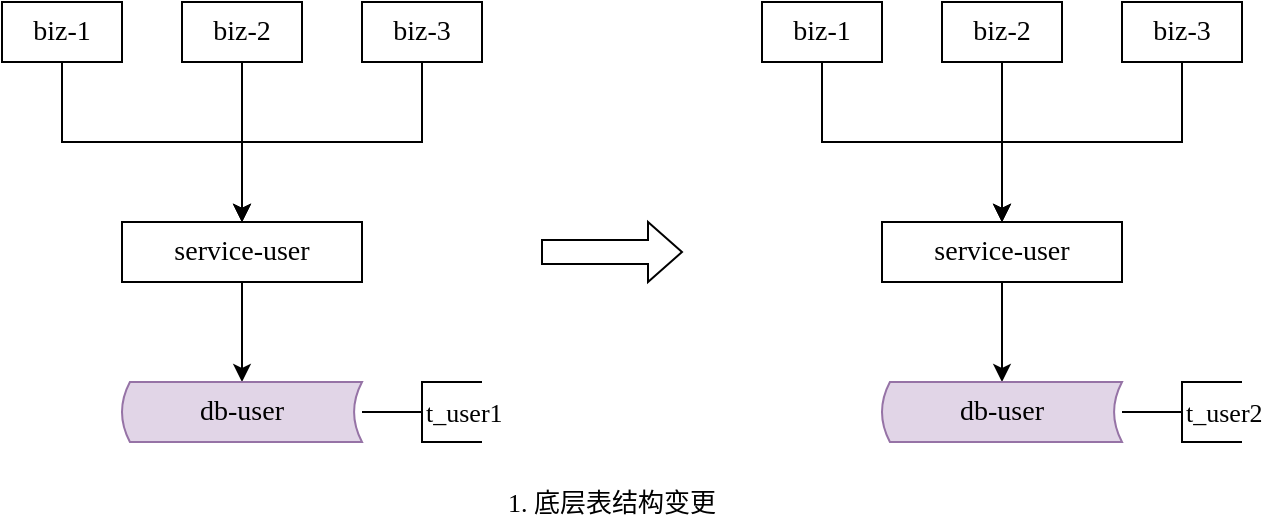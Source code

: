 <mxfile version="12.9.9" type="device" pages="9"><diagram id="3IiL0Cse1o7JNg9UH0Df" name="潜在场景一：底层表结构变更"><mxGraphModel dx="1072" dy="792" grid="1" gridSize="10" guides="1" tooltips="1" connect="1" arrows="1" fold="1" page="1" pageScale="1" pageWidth="827" pageHeight="1169" math="0" shadow="0"><root><mxCell id="0"/><mxCell id="1" parent="0"/><mxCell id="MJajYA2UfSH5RQBRg5Ay-8" style="edgeStyle=orthogonalEdgeStyle;rounded=0;orthogonalLoop=1;jettySize=auto;html=1;exitX=0.5;exitY=1;exitDx=0;exitDy=0;entryX=0.5;entryY=0;entryDx=0;entryDy=0;fontFamily=Verdana;fontSize=14;" edge="1" parent="1" source="MJajYA2UfSH5RQBRg5Ay-1" target="MJajYA2UfSH5RQBRg5Ay-4"><mxGeometry relative="1" as="geometry"/></mxCell><mxCell id="MJajYA2UfSH5RQBRg5Ay-1" value="biz-1" style="rounded=0;whiteSpace=wrap;html=1;fontFamily=Verdana;fontSize=14;" vertex="1" parent="1"><mxGeometry x="70" y="180" width="60" height="30" as="geometry"/></mxCell><mxCell id="MJajYA2UfSH5RQBRg5Ay-7" style="edgeStyle=orthogonalEdgeStyle;rounded=0;orthogonalLoop=1;jettySize=auto;html=1;exitX=0.5;exitY=1;exitDx=0;exitDy=0;fontFamily=Verdana;fontSize=14;" edge="1" parent="1" source="MJajYA2UfSH5RQBRg5Ay-2" target="MJajYA2UfSH5RQBRg5Ay-4"><mxGeometry relative="1" as="geometry"/></mxCell><mxCell id="MJajYA2UfSH5RQBRg5Ay-2" value="biz-2" style="rounded=0;whiteSpace=wrap;html=1;fontFamily=Verdana;fontSize=14;" vertex="1" parent="1"><mxGeometry x="160" y="180" width="60" height="30" as="geometry"/></mxCell><mxCell id="MJajYA2UfSH5RQBRg5Ay-9" style="edgeStyle=orthogonalEdgeStyle;rounded=0;orthogonalLoop=1;jettySize=auto;html=1;exitX=0.5;exitY=1;exitDx=0;exitDy=0;entryX=0.5;entryY=0;entryDx=0;entryDy=0;fontFamily=Verdana;fontSize=14;" edge="1" parent="1" source="MJajYA2UfSH5RQBRg5Ay-3" target="MJajYA2UfSH5RQBRg5Ay-4"><mxGeometry relative="1" as="geometry"/></mxCell><mxCell id="MJajYA2UfSH5RQBRg5Ay-3" value="biz-3" style="rounded=0;whiteSpace=wrap;html=1;fontFamily=Verdana;fontSize=14;" vertex="1" parent="1"><mxGeometry x="250" y="180" width="60" height="30" as="geometry"/></mxCell><mxCell id="MJajYA2UfSH5RQBRg5Ay-10" style="edgeStyle=orthogonalEdgeStyle;rounded=0;orthogonalLoop=1;jettySize=auto;html=1;exitX=0.5;exitY=1;exitDx=0;exitDy=0;entryX=0.5;entryY=0;entryDx=0;entryDy=0;fontFamily=Verdana;fontSize=14;" edge="1" parent="1" source="MJajYA2UfSH5RQBRg5Ay-4" target="MJajYA2UfSH5RQBRg5Ay-6"><mxGeometry relative="1" as="geometry"/></mxCell><mxCell id="MJajYA2UfSH5RQBRg5Ay-4" value="service-user" style="rounded=0;whiteSpace=wrap;html=1;fontFamily=Verdana;fontSize=14;" vertex="1" parent="1"><mxGeometry x="130" y="290" width="120" height="30" as="geometry"/></mxCell><mxCell id="MJajYA2UfSH5RQBRg5Ay-6" value="db-user" style="shape=dataStorage;whiteSpace=wrap;html=1;fontFamily=Verdana;fontSize=14;size=0.033;fillColor=#e1d5e7;strokeColor=#9673a6;" vertex="1" parent="1"><mxGeometry x="130" y="370" width="120" height="30" as="geometry"/></mxCell><mxCell id="MJajYA2UfSH5RQBRg5Ay-11" value="t_user1" style="strokeWidth=1;html=1;shape=mxgraph.flowchart.annotation_1;align=left;pointerEvents=1;fontFamily=Verdana;fontSize=13;" vertex="1" parent="1"><mxGeometry x="280" y="370" width="30" height="30" as="geometry"/></mxCell><mxCell id="MJajYA2UfSH5RQBRg5Ay-12" value="" style="endArrow=none;html=1;fontFamily=Verdana;fontSize=14;exitX=1;exitY=0.5;exitDx=0;exitDy=0;entryX=0;entryY=0.5;entryDx=0;entryDy=0;entryPerimeter=0;" edge="1" parent="1" source="MJajYA2UfSH5RQBRg5Ay-6" target="MJajYA2UfSH5RQBRg5Ay-11"><mxGeometry width="50" height="50" relative="1" as="geometry"><mxPoint x="270" y="420" as="sourcePoint"/><mxPoint x="320" y="370" as="targetPoint"/></mxGeometry></mxCell><mxCell id="MJajYA2UfSH5RQBRg5Ay-13" style="edgeStyle=orthogonalEdgeStyle;rounded=0;orthogonalLoop=1;jettySize=auto;html=1;exitX=0.5;exitY=1;exitDx=0;exitDy=0;entryX=0.5;entryY=0;entryDx=0;entryDy=0;fontFamily=Verdana;fontSize=14;" edge="1" parent="1" source="MJajYA2UfSH5RQBRg5Ay-14" target="MJajYA2UfSH5RQBRg5Ay-20"><mxGeometry relative="1" as="geometry"/></mxCell><mxCell id="MJajYA2UfSH5RQBRg5Ay-14" value="biz-1" style="rounded=0;whiteSpace=wrap;html=1;fontFamily=Verdana;fontSize=14;" vertex="1" parent="1"><mxGeometry x="450" y="180" width="60" height="30" as="geometry"/></mxCell><mxCell id="MJajYA2UfSH5RQBRg5Ay-15" style="edgeStyle=orthogonalEdgeStyle;rounded=0;orthogonalLoop=1;jettySize=auto;html=1;exitX=0.5;exitY=1;exitDx=0;exitDy=0;fontFamily=Verdana;fontSize=14;" edge="1" parent="1" source="MJajYA2UfSH5RQBRg5Ay-16" target="MJajYA2UfSH5RQBRg5Ay-20"><mxGeometry relative="1" as="geometry"/></mxCell><mxCell id="MJajYA2UfSH5RQBRg5Ay-16" value="biz-2" style="rounded=0;whiteSpace=wrap;html=1;fontFamily=Verdana;fontSize=14;" vertex="1" parent="1"><mxGeometry x="540" y="180" width="60" height="30" as="geometry"/></mxCell><mxCell id="MJajYA2UfSH5RQBRg5Ay-17" style="edgeStyle=orthogonalEdgeStyle;rounded=0;orthogonalLoop=1;jettySize=auto;html=1;exitX=0.5;exitY=1;exitDx=0;exitDy=0;entryX=0.5;entryY=0;entryDx=0;entryDy=0;fontFamily=Verdana;fontSize=14;" edge="1" parent="1" source="MJajYA2UfSH5RQBRg5Ay-18" target="MJajYA2UfSH5RQBRg5Ay-20"><mxGeometry relative="1" as="geometry"/></mxCell><mxCell id="MJajYA2UfSH5RQBRg5Ay-18" value="biz-3" style="rounded=0;whiteSpace=wrap;html=1;fontFamily=Verdana;fontSize=14;" vertex="1" parent="1"><mxGeometry x="630" y="180" width="60" height="30" as="geometry"/></mxCell><mxCell id="MJajYA2UfSH5RQBRg5Ay-19" style="edgeStyle=orthogonalEdgeStyle;rounded=0;orthogonalLoop=1;jettySize=auto;html=1;exitX=0.5;exitY=1;exitDx=0;exitDy=0;entryX=0.5;entryY=0;entryDx=0;entryDy=0;fontFamily=Verdana;fontSize=14;" edge="1" parent="1" source="MJajYA2UfSH5RQBRg5Ay-20" target="MJajYA2UfSH5RQBRg5Ay-21"><mxGeometry relative="1" as="geometry"/></mxCell><mxCell id="MJajYA2UfSH5RQBRg5Ay-20" value="service-user" style="rounded=0;whiteSpace=wrap;html=1;fontFamily=Verdana;fontSize=14;" vertex="1" parent="1"><mxGeometry x="510" y="290" width="120" height="30" as="geometry"/></mxCell><mxCell id="MJajYA2UfSH5RQBRg5Ay-21" value="db-user" style="shape=dataStorage;whiteSpace=wrap;html=1;fontFamily=Verdana;fontSize=14;size=0.033;fillColor=#e1d5e7;strokeColor=#9673a6;" vertex="1" parent="1"><mxGeometry x="510" y="370" width="120" height="30" as="geometry"/></mxCell><mxCell id="MJajYA2UfSH5RQBRg5Ay-22" value="t_user2" style="strokeWidth=1;html=1;shape=mxgraph.flowchart.annotation_1;align=left;pointerEvents=1;fontFamily=Verdana;fontSize=13;" vertex="1" parent="1"><mxGeometry x="660" y="370" width="30" height="30" as="geometry"/></mxCell><mxCell id="MJajYA2UfSH5RQBRg5Ay-23" value="" style="endArrow=none;html=1;fontFamily=Verdana;fontSize=14;exitX=1;exitY=0.5;exitDx=0;exitDy=0;entryX=0;entryY=0.5;entryDx=0;entryDy=0;entryPerimeter=0;" edge="1" parent="1" source="MJajYA2UfSH5RQBRg5Ay-21" target="MJajYA2UfSH5RQBRg5Ay-22"><mxGeometry width="50" height="50" relative="1" as="geometry"><mxPoint x="650" y="420" as="sourcePoint"/><mxPoint x="700" y="370" as="targetPoint"/></mxGeometry></mxCell><mxCell id="MJajYA2UfSH5RQBRg5Ay-27" value="" style="html=1;shadow=0;dashed=0;align=center;verticalAlign=middle;shape=mxgraph.arrows2.arrow;dy=0.6;dx=17;notch=0;strokeWidth=1;fontFamily=Verdana;fontSize=13;" vertex="1" parent="1"><mxGeometry x="340" y="290" width="70" height="30" as="geometry"/></mxCell><mxCell id="MJajYA2UfSH5RQBRg5Ay-28" value="1. 底层表结构变更" style="text;html=1;strokeColor=none;fillColor=none;align=center;verticalAlign=middle;whiteSpace=wrap;rounded=0;fontFamily=Verdana;fontSize=13;" vertex="1" parent="1"><mxGeometry x="315" y="420" width="120" height="20" as="geometry"/></mxCell></root></mxGraphModel></diagram><diagram id="Mq3WVUireMKyi1K4yDJ0" name="潜在场景二：水平扩展，分库个数变化"><mxGraphModel dx="1072" dy="792" grid="1" gridSize="10" guides="1" tooltips="1" connect="1" arrows="1" fold="1" page="1" pageScale="1" pageWidth="827" pageHeight="1169" math="0" shadow="0"><root><mxCell id="3ihugJMM4Q5CZ2vgYyyt-0"/><mxCell id="3ihugJMM4Q5CZ2vgYyyt-1" parent="3ihugJMM4Q5CZ2vgYyyt-0"/><mxCell id="91dnsIU2txDw0bvxJ9HB-0" style="edgeStyle=orthogonalEdgeStyle;rounded=0;orthogonalLoop=1;jettySize=auto;html=1;exitX=0.5;exitY=1;exitDx=0;exitDy=0;entryX=0.5;entryY=0;entryDx=0;entryDy=0;fontFamily=Verdana;fontSize=14;" edge="1" parent="3ihugJMM4Q5CZ2vgYyyt-1" source="91dnsIU2txDw0bvxJ9HB-1" target="91dnsIU2txDw0bvxJ9HB-7"><mxGeometry relative="1" as="geometry"/></mxCell><mxCell id="91dnsIU2txDw0bvxJ9HB-1" value="biz-1" style="rounded=0;whiteSpace=wrap;html=1;fontFamily=Verdana;fontSize=14;" vertex="1" parent="3ihugJMM4Q5CZ2vgYyyt-1"><mxGeometry x="70" y="180" width="60" height="30" as="geometry"/></mxCell><mxCell id="91dnsIU2txDw0bvxJ9HB-2" style="edgeStyle=orthogonalEdgeStyle;rounded=0;orthogonalLoop=1;jettySize=auto;html=1;exitX=0.5;exitY=1;exitDx=0;exitDy=0;fontFamily=Verdana;fontSize=14;" edge="1" parent="3ihugJMM4Q5CZ2vgYyyt-1" source="91dnsIU2txDw0bvxJ9HB-3" target="91dnsIU2txDw0bvxJ9HB-7"><mxGeometry relative="1" as="geometry"/></mxCell><mxCell id="91dnsIU2txDw0bvxJ9HB-3" value="biz-2" style="rounded=0;whiteSpace=wrap;html=1;fontFamily=Verdana;fontSize=14;" vertex="1" parent="3ihugJMM4Q5CZ2vgYyyt-1"><mxGeometry x="160" y="180" width="60" height="30" as="geometry"/></mxCell><mxCell id="91dnsIU2txDw0bvxJ9HB-4" style="edgeStyle=orthogonalEdgeStyle;rounded=0;orthogonalLoop=1;jettySize=auto;html=1;exitX=0.5;exitY=1;exitDx=0;exitDy=0;entryX=0.5;entryY=0;entryDx=0;entryDy=0;fontFamily=Verdana;fontSize=14;" edge="1" parent="3ihugJMM4Q5CZ2vgYyyt-1" source="91dnsIU2txDw0bvxJ9HB-5" target="91dnsIU2txDw0bvxJ9HB-7"><mxGeometry relative="1" as="geometry"/></mxCell><mxCell id="91dnsIU2txDw0bvxJ9HB-5" value="biz-3" style="rounded=0;whiteSpace=wrap;html=1;fontFamily=Verdana;fontSize=14;" vertex="1" parent="3ihugJMM4Q5CZ2vgYyyt-1"><mxGeometry x="250" y="180" width="60" height="30" as="geometry"/></mxCell><mxCell id="91dnsIU2txDw0bvxJ9HB-6" style="rounded=0;orthogonalLoop=1;jettySize=auto;html=1;exitX=0.5;exitY=1;exitDx=0;exitDy=0;entryX=0.5;entryY=0;entryDx=0;entryDy=0;fontFamily=Verdana;fontSize=14;" edge="1" parent="3ihugJMM4Q5CZ2vgYyyt-1" source="91dnsIU2txDw0bvxJ9HB-7" target="91dnsIU2txDw0bvxJ9HB-8"><mxGeometry relative="1" as="geometry"/></mxCell><mxCell id="91dnsIU2txDw0bvxJ9HB-25" style="rounded=0;orthogonalLoop=1;jettySize=auto;html=1;exitX=0.5;exitY=1;exitDx=0;exitDy=0;entryX=0.5;entryY=0;entryDx=0;entryDy=0;fontFamily=Verdana;fontSize=13;" edge="1" parent="3ihugJMM4Q5CZ2vgYyyt-1" source="91dnsIU2txDw0bvxJ9HB-7" target="91dnsIU2txDw0bvxJ9HB-24"><mxGeometry relative="1" as="geometry"/></mxCell><mxCell id="91dnsIU2txDw0bvxJ9HB-7" value="service-user" style="rounded=0;whiteSpace=wrap;html=1;fontFamily=Verdana;fontSize=14;" vertex="1" parent="3ihugJMM4Q5CZ2vgYyyt-1"><mxGeometry x="130" y="290" width="120" height="30" as="geometry"/></mxCell><mxCell id="91dnsIU2txDw0bvxJ9HB-8" value="user1" style="shape=dataStorage;whiteSpace=wrap;html=1;fontFamily=Verdana;fontSize=14;size=0.05;fillColor=#e1d5e7;strokeColor=#9673a6;" vertex="1" parent="3ihugJMM4Q5CZ2vgYyyt-1"><mxGeometry x="115" y="370" width="60" height="30" as="geometry"/></mxCell><mxCell id="91dnsIU2txDw0bvxJ9HB-11" style="edgeStyle=orthogonalEdgeStyle;rounded=0;orthogonalLoop=1;jettySize=auto;html=1;exitX=0.5;exitY=1;exitDx=0;exitDy=0;entryX=0.5;entryY=0;entryDx=0;entryDy=0;fontFamily=Verdana;fontSize=14;" edge="1" parent="3ihugJMM4Q5CZ2vgYyyt-1" source="91dnsIU2txDw0bvxJ9HB-12" target="91dnsIU2txDw0bvxJ9HB-18"><mxGeometry relative="1" as="geometry"/></mxCell><mxCell id="91dnsIU2txDw0bvxJ9HB-12" value="biz-1" style="rounded=0;whiteSpace=wrap;html=1;fontFamily=Verdana;fontSize=14;" vertex="1" parent="3ihugJMM4Q5CZ2vgYyyt-1"><mxGeometry x="450" y="180" width="60" height="30" as="geometry"/></mxCell><mxCell id="91dnsIU2txDw0bvxJ9HB-13" style="edgeStyle=orthogonalEdgeStyle;rounded=0;orthogonalLoop=1;jettySize=auto;html=1;exitX=0.5;exitY=1;exitDx=0;exitDy=0;fontFamily=Verdana;fontSize=14;" edge="1" parent="3ihugJMM4Q5CZ2vgYyyt-1" source="91dnsIU2txDw0bvxJ9HB-14" target="91dnsIU2txDw0bvxJ9HB-18"><mxGeometry relative="1" as="geometry"/></mxCell><mxCell id="91dnsIU2txDw0bvxJ9HB-14" value="biz-2" style="rounded=0;whiteSpace=wrap;html=1;fontFamily=Verdana;fontSize=14;" vertex="1" parent="3ihugJMM4Q5CZ2vgYyyt-1"><mxGeometry x="540" y="180" width="60" height="30" as="geometry"/></mxCell><mxCell id="91dnsIU2txDw0bvxJ9HB-15" style="edgeStyle=orthogonalEdgeStyle;rounded=0;orthogonalLoop=1;jettySize=auto;html=1;exitX=0.5;exitY=1;exitDx=0;exitDy=0;entryX=0.5;entryY=0;entryDx=0;entryDy=0;fontFamily=Verdana;fontSize=14;" edge="1" parent="3ihugJMM4Q5CZ2vgYyyt-1" source="91dnsIU2txDw0bvxJ9HB-16" target="91dnsIU2txDw0bvxJ9HB-18"><mxGeometry relative="1" as="geometry"/></mxCell><mxCell id="91dnsIU2txDw0bvxJ9HB-16" value="biz-3" style="rounded=0;whiteSpace=wrap;html=1;fontFamily=Verdana;fontSize=14;" vertex="1" parent="3ihugJMM4Q5CZ2vgYyyt-1"><mxGeometry x="630" y="180" width="60" height="30" as="geometry"/></mxCell><mxCell id="91dnsIU2txDw0bvxJ9HB-17" style="rounded=0;orthogonalLoop=1;jettySize=auto;html=1;exitX=0.5;exitY=1;exitDx=0;exitDy=0;entryX=0.5;entryY=0;entryDx=0;entryDy=0;fontFamily=Verdana;fontSize=14;" edge="1" parent="3ihugJMM4Q5CZ2vgYyyt-1" source="91dnsIU2txDw0bvxJ9HB-18" target="91dnsIU2txDw0bvxJ9HB-26"><mxGeometry relative="1" as="geometry"><mxPoint x="570" y="370" as="targetPoint"/></mxGeometry></mxCell><mxCell id="91dnsIU2txDw0bvxJ9HB-30" style="edgeStyle=none;rounded=0;orthogonalLoop=1;jettySize=auto;html=1;exitX=0.5;exitY=1;exitDx=0;exitDy=0;entryX=0.5;entryY=0;entryDx=0;entryDy=0;fontFamily=Verdana;fontSize=13;" edge="1" parent="3ihugJMM4Q5CZ2vgYyyt-1" source="91dnsIU2txDw0bvxJ9HB-18" target="91dnsIU2txDw0bvxJ9HB-27"><mxGeometry relative="1" as="geometry"/></mxCell><mxCell id="91dnsIU2txDw0bvxJ9HB-31" style="edgeStyle=none;rounded=0;orthogonalLoop=1;jettySize=auto;html=1;exitX=0.5;exitY=1;exitDx=0;exitDy=0;entryX=0.5;entryY=0;entryDx=0;entryDy=0;fontFamily=Verdana;fontSize=13;" edge="1" parent="3ihugJMM4Q5CZ2vgYyyt-1" source="91dnsIU2txDw0bvxJ9HB-18" target="91dnsIU2txDw0bvxJ9HB-29"><mxGeometry relative="1" as="geometry"/></mxCell><mxCell id="91dnsIU2txDw0bvxJ9HB-18" value="service-user" style="rounded=0;whiteSpace=wrap;html=1;fontFamily=Verdana;fontSize=14;" vertex="1" parent="3ihugJMM4Q5CZ2vgYyyt-1"><mxGeometry x="510" y="290" width="120" height="30" as="geometry"/></mxCell><mxCell id="91dnsIU2txDw0bvxJ9HB-22" value="" style="html=1;shadow=0;dashed=0;align=center;verticalAlign=middle;shape=mxgraph.arrows2.arrow;dy=0.6;dx=17;notch=0;strokeWidth=1;fontFamily=Verdana;fontSize=13;" vertex="1" parent="3ihugJMM4Q5CZ2vgYyyt-1"><mxGeometry x="340" y="290" width="70" height="30" as="geometry"/></mxCell><mxCell id="91dnsIU2txDw0bvxJ9HB-23" value="2. 分库个数变换" style="text;html=1;strokeColor=none;fillColor=none;align=center;verticalAlign=middle;whiteSpace=wrap;rounded=0;fontFamily=Verdana;fontSize=13;" vertex="1" parent="3ihugJMM4Q5CZ2vgYyyt-1"><mxGeometry x="315" y="420" width="120" height="20" as="geometry"/></mxCell><mxCell id="91dnsIU2txDw0bvxJ9HB-24" value="user2" style="shape=dataStorage;whiteSpace=wrap;html=1;fontFamily=Verdana;fontSize=14;size=0.05;fillColor=#e1d5e7;strokeColor=#9673a6;" vertex="1" parent="3ihugJMM4Q5CZ2vgYyyt-1"><mxGeometry x="205" y="370" width="60" height="30" as="geometry"/></mxCell><mxCell id="91dnsIU2txDw0bvxJ9HB-26" value="user1" style="shape=dataStorage;whiteSpace=wrap;html=1;fontFamily=Verdana;fontSize=14;size=0.05;fillColor=#e1d5e7;strokeColor=#9673a6;" vertex="1" parent="3ihugJMM4Q5CZ2vgYyyt-1"><mxGeometry x="450" y="370" width="60" height="30" as="geometry"/></mxCell><mxCell id="91dnsIU2txDw0bvxJ9HB-27" value="user2" style="shape=dataStorage;whiteSpace=wrap;html=1;fontFamily=Verdana;fontSize=14;size=0.05;fillColor=#e1d5e7;strokeColor=#9673a6;" vertex="1" parent="3ihugJMM4Q5CZ2vgYyyt-1"><mxGeometry x="540" y="370" width="60" height="30" as="geometry"/></mxCell><mxCell id="91dnsIU2txDw0bvxJ9HB-29" value="user3" style="shape=dataStorage;whiteSpace=wrap;html=1;fontFamily=Verdana;fontSize=14;size=0.05;fillColor=#e1d5e7;strokeColor=#9673a6;" vertex="1" parent="3ihugJMM4Q5CZ2vgYyyt-1"><mxGeometry x="630" y="370" width="60" height="30" as="geometry"/></mxCell></root></mxGraphModel></diagram><diagram id="Pd-ipYWmMwTEUnZYiiQw" name="潜在场景三：底层存储介质变化"><mxGraphModel dx="1072" dy="792" grid="1" gridSize="10" guides="1" tooltips="1" connect="1" arrows="1" fold="1" page="1" pageScale="1" pageWidth="827" pageHeight="1169" math="0" shadow="0"><root><mxCell id="Xf5Pf9dCZ54Jia0SbYwd-0"/><mxCell id="Xf5Pf9dCZ54Jia0SbYwd-1" parent="Xf5Pf9dCZ54Jia0SbYwd-0"/><mxCell id="tbDSmMhw76OGY1IQpCxP-0" style="edgeStyle=orthogonalEdgeStyle;rounded=0;orthogonalLoop=1;jettySize=auto;html=1;exitX=0.5;exitY=1;exitDx=0;exitDy=0;entryX=0.5;entryY=0;entryDx=0;entryDy=0;fontFamily=Verdana;fontSize=14;" edge="1" parent="Xf5Pf9dCZ54Jia0SbYwd-1" source="tbDSmMhw76OGY1IQpCxP-1" target="tbDSmMhw76OGY1IQpCxP-7"><mxGeometry relative="1" as="geometry"/></mxCell><mxCell id="tbDSmMhw76OGY1IQpCxP-1" value="biz-1" style="rounded=0;whiteSpace=wrap;html=1;fontFamily=Verdana;fontSize=14;" vertex="1" parent="Xf5Pf9dCZ54Jia0SbYwd-1"><mxGeometry x="70" y="180" width="60" height="30" as="geometry"/></mxCell><mxCell id="tbDSmMhw76OGY1IQpCxP-2" style="edgeStyle=orthogonalEdgeStyle;rounded=0;orthogonalLoop=1;jettySize=auto;html=1;exitX=0.5;exitY=1;exitDx=0;exitDy=0;fontFamily=Verdana;fontSize=14;" edge="1" parent="Xf5Pf9dCZ54Jia0SbYwd-1" source="tbDSmMhw76OGY1IQpCxP-3" target="tbDSmMhw76OGY1IQpCxP-7"><mxGeometry relative="1" as="geometry"/></mxCell><mxCell id="tbDSmMhw76OGY1IQpCxP-3" value="biz-2" style="rounded=0;whiteSpace=wrap;html=1;fontFamily=Verdana;fontSize=14;" vertex="1" parent="Xf5Pf9dCZ54Jia0SbYwd-1"><mxGeometry x="160" y="180" width="60" height="30" as="geometry"/></mxCell><mxCell id="tbDSmMhw76OGY1IQpCxP-4" style="edgeStyle=orthogonalEdgeStyle;rounded=0;orthogonalLoop=1;jettySize=auto;html=1;exitX=0.5;exitY=1;exitDx=0;exitDy=0;entryX=0.5;entryY=0;entryDx=0;entryDy=0;fontFamily=Verdana;fontSize=14;" edge="1" parent="Xf5Pf9dCZ54Jia0SbYwd-1" source="tbDSmMhw76OGY1IQpCxP-5" target="tbDSmMhw76OGY1IQpCxP-7"><mxGeometry relative="1" as="geometry"/></mxCell><mxCell id="tbDSmMhw76OGY1IQpCxP-5" value="biz-3" style="rounded=0;whiteSpace=wrap;html=1;fontFamily=Verdana;fontSize=14;" vertex="1" parent="Xf5Pf9dCZ54Jia0SbYwd-1"><mxGeometry x="250" y="180" width="60" height="30" as="geometry"/></mxCell><mxCell id="tbDSmMhw76OGY1IQpCxP-6" style="edgeStyle=orthogonalEdgeStyle;rounded=0;orthogonalLoop=1;jettySize=auto;html=1;exitX=0.5;exitY=1;exitDx=0;exitDy=0;entryX=0.5;entryY=0;entryDx=0;entryDy=0;fontFamily=Verdana;fontSize=14;" edge="1" parent="Xf5Pf9dCZ54Jia0SbYwd-1" source="tbDSmMhw76OGY1IQpCxP-7" target="tbDSmMhw76OGY1IQpCxP-8"><mxGeometry relative="1" as="geometry"/></mxCell><mxCell id="tbDSmMhw76OGY1IQpCxP-7" value="service-user" style="rounded=0;whiteSpace=wrap;html=1;fontFamily=Verdana;fontSize=14;" vertex="1" parent="Xf5Pf9dCZ54Jia0SbYwd-1"><mxGeometry x="130" y="290" width="120" height="30" as="geometry"/></mxCell><mxCell id="tbDSmMhw76OGY1IQpCxP-8" value="MongoDB" style="shape=dataStorage;whiteSpace=wrap;html=1;fontFamily=Verdana;fontSize=14;size=0.033;fillColor=#e1d5e7;strokeColor=#9673a6;" vertex="1" parent="Xf5Pf9dCZ54Jia0SbYwd-1"><mxGeometry x="130" y="370" width="120" height="30" as="geometry"/></mxCell><mxCell id="tbDSmMhw76OGY1IQpCxP-11" style="edgeStyle=orthogonalEdgeStyle;rounded=0;orthogonalLoop=1;jettySize=auto;html=1;exitX=0.5;exitY=1;exitDx=0;exitDy=0;entryX=0.5;entryY=0;entryDx=0;entryDy=0;fontFamily=Verdana;fontSize=14;" edge="1" parent="Xf5Pf9dCZ54Jia0SbYwd-1" source="tbDSmMhw76OGY1IQpCxP-12" target="tbDSmMhw76OGY1IQpCxP-18"><mxGeometry relative="1" as="geometry"/></mxCell><mxCell id="tbDSmMhw76OGY1IQpCxP-12" value="biz-1" style="rounded=0;whiteSpace=wrap;html=1;fontFamily=Verdana;fontSize=14;" vertex="1" parent="Xf5Pf9dCZ54Jia0SbYwd-1"><mxGeometry x="450" y="180" width="60" height="30" as="geometry"/></mxCell><mxCell id="tbDSmMhw76OGY1IQpCxP-13" style="edgeStyle=orthogonalEdgeStyle;rounded=0;orthogonalLoop=1;jettySize=auto;html=1;exitX=0.5;exitY=1;exitDx=0;exitDy=0;fontFamily=Verdana;fontSize=14;" edge="1" parent="Xf5Pf9dCZ54Jia0SbYwd-1" source="tbDSmMhw76OGY1IQpCxP-14" target="tbDSmMhw76OGY1IQpCxP-18"><mxGeometry relative="1" as="geometry"/></mxCell><mxCell id="tbDSmMhw76OGY1IQpCxP-14" value="biz-2" style="rounded=0;whiteSpace=wrap;html=1;fontFamily=Verdana;fontSize=14;" vertex="1" parent="Xf5Pf9dCZ54Jia0SbYwd-1"><mxGeometry x="540" y="180" width="60" height="30" as="geometry"/></mxCell><mxCell id="tbDSmMhw76OGY1IQpCxP-15" style="edgeStyle=orthogonalEdgeStyle;rounded=0;orthogonalLoop=1;jettySize=auto;html=1;exitX=0.5;exitY=1;exitDx=0;exitDy=0;entryX=0.5;entryY=0;entryDx=0;entryDy=0;fontFamily=Verdana;fontSize=14;" edge="1" parent="Xf5Pf9dCZ54Jia0SbYwd-1" source="tbDSmMhw76OGY1IQpCxP-16" target="tbDSmMhw76OGY1IQpCxP-18"><mxGeometry relative="1" as="geometry"/></mxCell><mxCell id="tbDSmMhw76OGY1IQpCxP-16" value="biz-3" style="rounded=0;whiteSpace=wrap;html=1;fontFamily=Verdana;fontSize=14;" vertex="1" parent="Xf5Pf9dCZ54Jia0SbYwd-1"><mxGeometry x="630" y="180" width="60" height="30" as="geometry"/></mxCell><mxCell id="tbDSmMhw76OGY1IQpCxP-17" style="edgeStyle=orthogonalEdgeStyle;rounded=0;orthogonalLoop=1;jettySize=auto;html=1;exitX=0.5;exitY=1;exitDx=0;exitDy=0;entryX=0.5;entryY=0;entryDx=0;entryDy=0;fontFamily=Verdana;fontSize=14;" edge="1" parent="Xf5Pf9dCZ54Jia0SbYwd-1" source="tbDSmMhw76OGY1IQpCxP-18" target="tbDSmMhw76OGY1IQpCxP-19"><mxGeometry relative="1" as="geometry"/></mxCell><mxCell id="tbDSmMhw76OGY1IQpCxP-18" value="service-user" style="rounded=0;whiteSpace=wrap;html=1;fontFamily=Verdana;fontSize=14;" vertex="1" parent="Xf5Pf9dCZ54Jia0SbYwd-1"><mxGeometry x="510" y="290" width="120" height="30" as="geometry"/></mxCell><mxCell id="tbDSmMhw76OGY1IQpCxP-19" value="Mysql" style="shape=dataStorage;whiteSpace=wrap;html=1;fontFamily=Verdana;fontSize=14;size=0.033;fillColor=#e1d5e7;strokeColor=#9673a6;" vertex="1" parent="Xf5Pf9dCZ54Jia0SbYwd-1"><mxGeometry x="510" y="370" width="120" height="30" as="geometry"/></mxCell><mxCell id="tbDSmMhw76OGY1IQpCxP-22" value="" style="html=1;shadow=0;dashed=0;align=center;verticalAlign=middle;shape=mxgraph.arrows2.arrow;dy=0.6;dx=17;notch=0;strokeWidth=1;fontFamily=Verdana;fontSize=13;" vertex="1" parent="Xf5Pf9dCZ54Jia0SbYwd-1"><mxGeometry x="340" y="290" width="70" height="30" as="geometry"/></mxCell><mxCell id="tbDSmMhw76OGY1IQpCxP-23" value="3. 底层存储介质变换" style="text;html=1;strokeColor=none;fillColor=none;align=center;verticalAlign=middle;whiteSpace=wrap;rounded=0;fontFamily=Verdana;fontSize=13;" vertex="1" parent="Xf5Pf9dCZ54Jia0SbYwd-1"><mxGeometry x="315" y="420" width="125" height="20" as="geometry"/></mxCell></root></mxGraphModel></diagram><diagram id="D8XsvakcU7Rmejw4oFLo" name="方案一：停服扩展"><mxGraphModel dx="1072" dy="792" grid="1" gridSize="10" guides="1" tooltips="1" connect="1" arrows="1" fold="1" page="1" pageScale="1" pageWidth="827" pageHeight="1169" math="0" shadow="0"><root><mxCell id="S2z0HVB2hrdZhd92tIjv-0"/><mxCell id="S2z0HVB2hrdZhd92tIjv-1" parent="S2z0HVB2hrdZhd92tIjv-0"/><mxCell id="3UBPyHowaISHx5bk-lpw-0" value="biz" style="rounded=0;whiteSpace=wrap;html=1;strokeWidth=1;fontFamily=Verdana;fontSize=14;" vertex="1" parent="S2z0HVB2hrdZhd92tIjv-1"><mxGeometry y="155" width="100" height="30" as="geometry"/></mxCell><mxCell id="639dF-EC04BXTXCkPyWG-0" value="db-old" style="shape=dataStorage;whiteSpace=wrap;html=1;fontFamily=Verdana;fontSize=14;size=0.033;fillColor=#e1d5e7;strokeColor=#9673a6;" vertex="1" parent="S2z0HVB2hrdZhd92tIjv-1"><mxGeometry y="305" width="100" height="30" as="geometry"/></mxCell><mxCell id="639dF-EC04BXTXCkPyWG-1" value="service" style="rounded=0;whiteSpace=wrap;html=1;strokeWidth=1;fontFamily=Verdana;fontSize=14;" vertex="1" parent="S2z0HVB2hrdZhd92tIjv-1"><mxGeometry y="225" width="100" height="30" as="geometry"/></mxCell><mxCell id="639dF-EC04BXTXCkPyWG-2" value="挂公告，停服务" style="text;html=1;strokeColor=none;fillColor=none;align=center;verticalAlign=middle;whiteSpace=wrap;rounded=0;fontFamily=Verdana;fontSize=14;" vertex="1" parent="S2z0HVB2hrdZhd92tIjv-1"><mxGeometry y="345" width="100" height="20" as="geometry"/></mxCell><mxCell id="639dF-EC04BXTXCkPyWG-3" value="biz" style="rounded=0;whiteSpace=wrap;html=1;strokeWidth=1;fontFamily=Verdana;fontSize=14;" vertex="1" parent="S2z0HVB2hrdZhd92tIjv-1"><mxGeometry x="170" y="155" width="100" height="30" as="geometry"/></mxCell><mxCell id="639dF-EC04BXTXCkPyWG-8" style="edgeStyle=orthogonalEdgeStyle;rounded=0;orthogonalLoop=1;jettySize=auto;html=1;exitX=0.5;exitY=1;exitDx=0;exitDy=0;entryX=0;entryY=0.5;entryDx=0;entryDy=0;fontFamily=Verdana;fontSize=14;" edge="1" parent="S2z0HVB2hrdZhd92tIjv-1" source="639dF-EC04BXTXCkPyWG-4" target="639dF-EC04BXTXCkPyWG-7"><mxGeometry relative="1" as="geometry"/></mxCell><mxCell id="639dF-EC04BXTXCkPyWG-4" value="db-old" style="shape=dataStorage;whiteSpace=wrap;html=1;fontFamily=Verdana;fontSize=14;size=0.033;fillColor=#e1d5e7;strokeColor=#9673a6;" vertex="1" parent="S2z0HVB2hrdZhd92tIjv-1"><mxGeometry x="170" y="305" width="100" height="30" as="geometry"/></mxCell><mxCell id="639dF-EC04BXTXCkPyWG-5" value="service" style="rounded=0;whiteSpace=wrap;html=1;strokeWidth=1;fontFamily=Verdana;fontSize=14;" vertex="1" parent="S2z0HVB2hrdZhd92tIjv-1"><mxGeometry x="170" y="225" width="100" height="30" as="geometry"/></mxCell><mxCell id="639dF-EC04BXTXCkPyWG-6" value="db-new" style="shape=dataStorage;whiteSpace=wrap;html=1;fontFamily=Verdana;fontSize=14;size=0.033;fillColor=#e1d5e7;strokeColor=#9673a6;" vertex="1" parent="S2z0HVB2hrdZhd92tIjv-1"><mxGeometry x="364" y="305" width="100" height="30" as="geometry"/></mxCell><mxCell id="639dF-EC04BXTXCkPyWG-10" style="edgeStyle=orthogonalEdgeStyle;rounded=0;orthogonalLoop=1;jettySize=auto;html=1;exitX=1;exitY=0.5;exitDx=0;exitDy=0;entryX=0.5;entryY=1;entryDx=0;entryDy=0;fontFamily=Verdana;fontSize=14;" edge="1" parent="S2z0HVB2hrdZhd92tIjv-1" source="639dF-EC04BXTXCkPyWG-7" target="639dF-EC04BXTXCkPyWG-6"><mxGeometry relative="1" as="geometry"/></mxCell><mxCell id="639dF-EC04BXTXCkPyWG-7" value="data-migrate-tool" style="rounded=0;whiteSpace=wrap;html=1;strokeWidth=1;fontFamily=Verdana;fontSize=14;fillColor=#f8cecc;strokeColor=#b85450;" vertex="1" parent="S2z0HVB2hrdZhd92tIjv-1"><mxGeometry x="240" y="380" width="150" height="30" as="geometry"/></mxCell><mxCell id="639dF-EC04BXTXCkPyWG-11" value="离线迁移数据" style="text;html=1;strokeColor=none;fillColor=none;align=center;verticalAlign=middle;whiteSpace=wrap;rounded=0;fontFamily=Verdana;fontSize=14;" vertex="1" parent="S2z0HVB2hrdZhd92tIjv-1"><mxGeometry x="265" y="420" width="100" height="20" as="geometry"/></mxCell><mxCell id="639dF-EC04BXTXCkPyWG-12" value="biz" style="rounded=0;whiteSpace=wrap;html=1;strokeWidth=1;fontFamily=Verdana;fontSize=14;" vertex="1" parent="S2z0HVB2hrdZhd92tIjv-1"><mxGeometry x="540" y="155" width="100" height="30" as="geometry"/></mxCell><mxCell id="639dF-EC04BXTXCkPyWG-13" value="db-old" style="shape=dataStorage;whiteSpace=wrap;html=1;fontFamily=Verdana;fontSize=14;size=0.033;fillColor=#e1d5e7;strokeColor=#9673a6;" vertex="1" parent="S2z0HVB2hrdZhd92tIjv-1"><mxGeometry x="540" y="305" width="100" height="30" as="geometry"/></mxCell><mxCell id="639dF-EC04BXTXCkPyWG-16" style="edgeStyle=orthogonalEdgeStyle;rounded=0;orthogonalLoop=1;jettySize=auto;html=1;exitX=0.5;exitY=1;exitDx=0;exitDy=0;entryX=0.5;entryY=0;entryDx=0;entryDy=0;fontFamily=Verdana;fontSize=14;" edge="1" parent="S2z0HVB2hrdZhd92tIjv-1" source="639dF-EC04BXTXCkPyWG-14" target="639dF-EC04BXTXCkPyWG-15"><mxGeometry relative="1" as="geometry"/></mxCell><mxCell id="639dF-EC04BXTXCkPyWG-14" value="service-new" style="rounded=0;whiteSpace=wrap;html=1;strokeWidth=1;fontFamily=Verdana;fontSize=14;fillColor=#dae8fc;strokeColor=#6c8ebf;" vertex="1" parent="S2z0HVB2hrdZhd92tIjv-1"><mxGeometry x="540" y="225" width="100" height="30" as="geometry"/></mxCell><mxCell id="639dF-EC04BXTXCkPyWG-15" value="db-new" style="shape=dataStorage;whiteSpace=wrap;html=1;fontFamily=Verdana;fontSize=14;size=0.033;fillColor=#e1d5e7;strokeColor=#9673a6;" vertex="1" parent="S2z0HVB2hrdZhd92tIjv-1"><mxGeometry x="727" y="305" width="100" height="30" as="geometry"/></mxCell><mxCell id="639dF-EC04BXTXCkPyWG-17" value="切到新库" style="text;html=1;strokeColor=none;fillColor=none;align=center;verticalAlign=middle;whiteSpace=wrap;rounded=0;fontFamily=Verdana;fontSize=14;" vertex="1" parent="S2z0HVB2hrdZhd92tIjv-1"><mxGeometry x="640" y="345" width="100" height="20" as="geometry"/></mxCell></root></mxGraphModel></diagram><diagram id="Jtz-I3fcqap1Fw4idlrP" name="方案三：追日志方案（步骤一）"><mxGraphModel dx="1072" dy="792" grid="1" gridSize="10" guides="1" tooltips="1" connect="1" arrows="1" fold="1" page="1" pageScale="1" pageWidth="827" pageHeight="1169" math="0" shadow="0"><root><mxCell id="b45l9Ui1_Q2Own7V6SQK-0"/><mxCell id="b45l9Ui1_Q2Own7V6SQK-1" parent="b45l9Ui1_Q2Own7V6SQK-0"/><mxCell id="M7kyIYgsSLkDbrkvq2Cc-0" style="edgeStyle=orthogonalEdgeStyle;rounded=0;orthogonalLoop=1;jettySize=auto;html=1;exitX=0.5;exitY=1;exitDx=0;exitDy=0;entryX=0.5;entryY=0;entryDx=0;entryDy=0;fontFamily=Verdana;fontSize=14;" edge="1" parent="b45l9Ui1_Q2Own7V6SQK-1" source="M7kyIYgsSLkDbrkvq2Cc-1" target="M7kyIYgsSLkDbrkvq2Cc-7"><mxGeometry relative="1" as="geometry"/></mxCell><mxCell id="M7kyIYgsSLkDbrkvq2Cc-1" value="biz-1" style="rounded=0;whiteSpace=wrap;html=1;fontFamily=Verdana;fontSize=14;" vertex="1" parent="b45l9Ui1_Q2Own7V6SQK-1"><mxGeometry y="180" width="60" height="30" as="geometry"/></mxCell><mxCell id="M7kyIYgsSLkDbrkvq2Cc-2" style="edgeStyle=orthogonalEdgeStyle;rounded=0;orthogonalLoop=1;jettySize=auto;html=1;exitX=0.5;exitY=1;exitDx=0;exitDy=0;fontFamily=Verdana;fontSize=14;" edge="1" parent="b45l9Ui1_Q2Own7V6SQK-1" source="M7kyIYgsSLkDbrkvq2Cc-3" target="M7kyIYgsSLkDbrkvq2Cc-7"><mxGeometry relative="1" as="geometry"/></mxCell><mxCell id="M7kyIYgsSLkDbrkvq2Cc-3" value="biz-2" style="rounded=0;whiteSpace=wrap;html=1;fontFamily=Verdana;fontSize=14;" vertex="1" parent="b45l9Ui1_Q2Own7V6SQK-1"><mxGeometry x="90" y="180" width="60" height="30" as="geometry"/></mxCell><mxCell id="M7kyIYgsSLkDbrkvq2Cc-4" style="edgeStyle=orthogonalEdgeStyle;rounded=0;orthogonalLoop=1;jettySize=auto;html=1;exitX=0.5;exitY=1;exitDx=0;exitDy=0;entryX=0.5;entryY=0;entryDx=0;entryDy=0;fontFamily=Verdana;fontSize=14;" edge="1" parent="b45l9Ui1_Q2Own7V6SQK-1" source="M7kyIYgsSLkDbrkvq2Cc-5" target="M7kyIYgsSLkDbrkvq2Cc-7"><mxGeometry relative="1" as="geometry"/></mxCell><mxCell id="M7kyIYgsSLkDbrkvq2Cc-5" value="biz-3" style="rounded=0;whiteSpace=wrap;html=1;fontFamily=Verdana;fontSize=14;" vertex="1" parent="b45l9Ui1_Q2Own7V6SQK-1"><mxGeometry x="180" y="180" width="60" height="30" as="geometry"/></mxCell><mxCell id="M7kyIYgsSLkDbrkvq2Cc-6" style="edgeStyle=orthogonalEdgeStyle;rounded=0;orthogonalLoop=1;jettySize=auto;html=1;exitX=0.5;exitY=1;exitDx=0;exitDy=0;entryX=0.5;entryY=0;entryDx=0;entryDy=0;fontFamily=Verdana;fontSize=14;" edge="1" parent="b45l9Ui1_Q2Own7V6SQK-1" source="M7kyIYgsSLkDbrkvq2Cc-7" target="M7kyIYgsSLkDbrkvq2Cc-8"><mxGeometry relative="1" as="geometry"/></mxCell><mxCell id="M7kyIYgsSLkDbrkvq2Cc-7" value="service-old" style="rounded=0;whiteSpace=wrap;html=1;fontFamily=Verdana;fontSize=14;" vertex="1" parent="b45l9Ui1_Q2Own7V6SQK-1"><mxGeometry x="60" y="290" width="120" height="30" as="geometry"/></mxCell><mxCell id="M7kyIYgsSLkDbrkvq2Cc-8" value="db-old" style="shape=dataStorage;whiteSpace=wrap;html=1;fontFamily=Verdana;fontSize=14;size=0.033;fillColor=#e1d5e7;strokeColor=#9673a6;" vertex="1" parent="b45l9Ui1_Q2Own7V6SQK-1"><mxGeometry x="60" y="370" width="120" height="30" as="geometry"/></mxCell><mxCell id="M7kyIYgsSLkDbrkvq2Cc-11" style="edgeStyle=orthogonalEdgeStyle;rounded=0;orthogonalLoop=1;jettySize=auto;html=1;exitX=0.5;exitY=1;exitDx=0;exitDy=0;entryX=0.5;entryY=0;entryDx=0;entryDy=0;fontFamily=Verdana;fontSize=14;" edge="1" parent="b45l9Ui1_Q2Own7V6SQK-1" source="M7kyIYgsSLkDbrkvq2Cc-12" target="M7kyIYgsSLkDbrkvq2Cc-18"><mxGeometry relative="1" as="geometry"/></mxCell><mxCell id="M7kyIYgsSLkDbrkvq2Cc-12" value="biz-1" style="rounded=0;whiteSpace=wrap;html=1;fontFamily=Verdana;fontSize=14;" vertex="1" parent="b45l9Ui1_Q2Own7V6SQK-1"><mxGeometry x="310" y="180" width="60" height="30" as="geometry"/></mxCell><mxCell id="M7kyIYgsSLkDbrkvq2Cc-13" style="edgeStyle=orthogonalEdgeStyle;rounded=0;orthogonalLoop=1;jettySize=auto;html=1;exitX=0.5;exitY=1;exitDx=0;exitDy=0;fontFamily=Verdana;fontSize=14;" edge="1" parent="b45l9Ui1_Q2Own7V6SQK-1" source="M7kyIYgsSLkDbrkvq2Cc-14" target="M7kyIYgsSLkDbrkvq2Cc-18"><mxGeometry relative="1" as="geometry"/></mxCell><mxCell id="M7kyIYgsSLkDbrkvq2Cc-14" value="biz-2" style="rounded=0;whiteSpace=wrap;html=1;fontFamily=Verdana;fontSize=14;" vertex="1" parent="b45l9Ui1_Q2Own7V6SQK-1"><mxGeometry x="400" y="180" width="60" height="30" as="geometry"/></mxCell><mxCell id="M7kyIYgsSLkDbrkvq2Cc-15" style="edgeStyle=orthogonalEdgeStyle;rounded=0;orthogonalLoop=1;jettySize=auto;html=1;exitX=0.5;exitY=1;exitDx=0;exitDy=0;entryX=0.5;entryY=0;entryDx=0;entryDy=0;fontFamily=Verdana;fontSize=14;" edge="1" parent="b45l9Ui1_Q2Own7V6SQK-1" source="M7kyIYgsSLkDbrkvq2Cc-16" target="M7kyIYgsSLkDbrkvq2Cc-18"><mxGeometry relative="1" as="geometry"/></mxCell><mxCell id="M7kyIYgsSLkDbrkvq2Cc-16" value="biz-3" style="rounded=0;whiteSpace=wrap;html=1;fontFamily=Verdana;fontSize=14;" vertex="1" parent="b45l9Ui1_Q2Own7V6SQK-1"><mxGeometry x="490" y="180" width="60" height="30" as="geometry"/></mxCell><mxCell id="M7kyIYgsSLkDbrkvq2Cc-17" style="edgeStyle=orthogonalEdgeStyle;rounded=0;orthogonalLoop=1;jettySize=auto;html=1;exitX=0.5;exitY=1;exitDx=0;exitDy=0;entryX=0.5;entryY=0;entryDx=0;entryDy=0;fontFamily=Verdana;fontSize=14;" edge="1" parent="b45l9Ui1_Q2Own7V6SQK-1" source="M7kyIYgsSLkDbrkvq2Cc-18" target="M7kyIYgsSLkDbrkvq2Cc-19"><mxGeometry relative="1" as="geometry"/></mxCell><mxCell id="nUNFwm8KslYnsrrg2Mrz-3" style="edgeStyle=orthogonalEdgeStyle;rounded=0;orthogonalLoop=1;jettySize=auto;html=1;exitX=1;exitY=0.5;exitDx=0;exitDy=0;fontFamily=Verdana;fontSize=14;" edge="1" parent="b45l9Ui1_Q2Own7V6SQK-1" source="M7kyIYgsSLkDbrkvq2Cc-18" target="nUNFwm8KslYnsrrg2Mrz-0"><mxGeometry relative="1" as="geometry"/></mxCell><mxCell id="M7kyIYgsSLkDbrkvq2Cc-18" value="service-new" style="rounded=0;whiteSpace=wrap;html=1;fontFamily=Verdana;fontSize=14;fillColor=#dae8fc;strokeColor=#6c8ebf;" vertex="1" parent="b45l9Ui1_Q2Own7V6SQK-1"><mxGeometry x="370" y="290" width="120" height="30" as="geometry"/></mxCell><mxCell id="M7kyIYgsSLkDbrkvq2Cc-19" value="db-old" style="shape=dataStorage;whiteSpace=wrap;html=1;fontFamily=Verdana;fontSize=14;size=0.033;fillColor=#e1d5e7;strokeColor=#9673a6;" vertex="1" parent="b45l9Ui1_Q2Own7V6SQK-1"><mxGeometry x="370" y="370" width="120" height="30" as="geometry"/></mxCell><mxCell id="nUNFwm8KslYnsrrg2Mrz-0" value="log" style="strokeWidth=1;html=1;shape=mxgraph.flowchart.direct_data;whiteSpace=wrap;fontFamily=Verdana;fontSize=14;" vertex="1" parent="b45l9Ui1_Q2Own7V6SQK-1"><mxGeometry x="530" y="290" width="60" height="30" as="geometry"/></mxCell><mxCell id="6wJFpVpJ8UKCWPagAt0E-0" value="time，db，table，primary_key" style="strokeWidth=1;html=1;shape=mxgraph.flowchart.annotation_1;align=left;pointerEvents=1;fontFamily=Verdana;fontSize=13;" vertex="1" parent="b45l9Ui1_Q2Own7V6SQK-1"><mxGeometry x="620" y="290" width="80" height="30" as="geometry"/></mxCell><mxCell id="6wJFpVpJ8UKCWPagAt0E-1" value="" style="endArrow=none;html=1;fontFamily=Verdana;fontSize=14;entryX=0;entryY=0.5;entryDx=0;entryDy=0;entryPerimeter=0;exitX=1;exitY=0.5;exitDx=0;exitDy=0;exitPerimeter=0;" edge="1" parent="b45l9Ui1_Q2Own7V6SQK-1" source="nUNFwm8KslYnsrrg2Mrz-0" target="6wJFpVpJ8UKCWPagAt0E-0"><mxGeometry width="50" height="50" relative="1" as="geometry"><mxPoint x="360" y="430" as="sourcePoint"/><mxPoint x="410" y="380" as="targetPoint"/></mxGeometry></mxCell></root></mxGraphModel></diagram><diagram id="7n591gBKLLImqoQ0AXtH" name="方案三：追日志方案（步骤二）"><mxGraphModel dx="1072" dy="792" grid="1" gridSize="10" guides="1" tooltips="1" connect="1" arrows="1" fold="1" page="1" pageScale="1" pageWidth="827" pageHeight="1169" math="0" shadow="0"><root><mxCell id="jn11JGFH2B_3mP5NcCjQ-0"/><mxCell id="jn11JGFH2B_3mP5NcCjQ-1" parent="jn11JGFH2B_3mP5NcCjQ-0"/><mxCell id="DggofKF1eHzR0O5I0Jwu-0" style="edgeStyle=orthogonalEdgeStyle;rounded=0;orthogonalLoop=1;jettySize=auto;html=1;exitX=0.5;exitY=1;exitDx=0;exitDy=0;entryX=0.5;entryY=0;entryDx=0;entryDy=0;fontFamily=Verdana;fontSize=14;" edge="1" parent="jn11JGFH2B_3mP5NcCjQ-1" source="DggofKF1eHzR0O5I0Jwu-1" target="DggofKF1eHzR0O5I0Jwu-8"><mxGeometry relative="1" as="geometry"/></mxCell><mxCell id="DggofKF1eHzR0O5I0Jwu-1" value="biz-1" style="rounded=0;whiteSpace=wrap;html=1;fontFamily=Verdana;fontSize=14;" vertex="1" parent="jn11JGFH2B_3mP5NcCjQ-1"><mxGeometry x="80" y="180" width="60" height="30" as="geometry"/></mxCell><mxCell id="DggofKF1eHzR0O5I0Jwu-2" style="edgeStyle=orthogonalEdgeStyle;rounded=0;orthogonalLoop=1;jettySize=auto;html=1;exitX=0.5;exitY=1;exitDx=0;exitDy=0;fontFamily=Verdana;fontSize=14;" edge="1" parent="jn11JGFH2B_3mP5NcCjQ-1" source="DggofKF1eHzR0O5I0Jwu-3" target="DggofKF1eHzR0O5I0Jwu-8"><mxGeometry relative="1" as="geometry"/></mxCell><mxCell id="DggofKF1eHzR0O5I0Jwu-3" value="biz-2" style="rounded=0;whiteSpace=wrap;html=1;fontFamily=Verdana;fontSize=14;" vertex="1" parent="jn11JGFH2B_3mP5NcCjQ-1"><mxGeometry x="170" y="180" width="60" height="30" as="geometry"/></mxCell><mxCell id="DggofKF1eHzR0O5I0Jwu-4" style="edgeStyle=orthogonalEdgeStyle;rounded=0;orthogonalLoop=1;jettySize=auto;html=1;exitX=0.5;exitY=1;exitDx=0;exitDy=0;entryX=0.5;entryY=0;entryDx=0;entryDy=0;fontFamily=Verdana;fontSize=14;" edge="1" parent="jn11JGFH2B_3mP5NcCjQ-1" source="DggofKF1eHzR0O5I0Jwu-5" target="DggofKF1eHzR0O5I0Jwu-8"><mxGeometry relative="1" as="geometry"/></mxCell><mxCell id="DggofKF1eHzR0O5I0Jwu-5" value="biz-3" style="rounded=0;whiteSpace=wrap;html=1;fontFamily=Verdana;fontSize=14;" vertex="1" parent="jn11JGFH2B_3mP5NcCjQ-1"><mxGeometry x="260" y="180" width="60" height="30" as="geometry"/></mxCell><mxCell id="DggofKF1eHzR0O5I0Jwu-6" style="edgeStyle=orthogonalEdgeStyle;rounded=0;orthogonalLoop=1;jettySize=auto;html=1;exitX=0.5;exitY=1;exitDx=0;exitDy=0;entryX=0.5;entryY=0;entryDx=0;entryDy=0;fontFamily=Verdana;fontSize=14;" edge="1" parent="jn11JGFH2B_3mP5NcCjQ-1" source="DggofKF1eHzR0O5I0Jwu-8" target="DggofKF1eHzR0O5I0Jwu-9"><mxGeometry relative="1" as="geometry"/></mxCell><mxCell id="DggofKF1eHzR0O5I0Jwu-7" style="edgeStyle=orthogonalEdgeStyle;rounded=0;orthogonalLoop=1;jettySize=auto;html=1;exitX=1;exitY=0.5;exitDx=0;exitDy=0;fontFamily=Verdana;fontSize=14;" edge="1" parent="jn11JGFH2B_3mP5NcCjQ-1" source="DggofKF1eHzR0O5I0Jwu-8" target="DggofKF1eHzR0O5I0Jwu-10"><mxGeometry relative="1" as="geometry"/></mxCell><mxCell id="DggofKF1eHzR0O5I0Jwu-8" value="service-new" style="rounded=0;whiteSpace=wrap;html=1;fontFamily=Verdana;fontSize=14;fillColor=#dae8fc;strokeColor=#6c8ebf;" vertex="1" parent="jn11JGFH2B_3mP5NcCjQ-1"><mxGeometry x="140" y="290" width="120" height="30" as="geometry"/></mxCell><mxCell id="eoclidMB-9MvzSn7DGAZ-1" style="edgeStyle=orthogonalEdgeStyle;rounded=0;orthogonalLoop=1;jettySize=auto;html=1;exitX=0.5;exitY=1;exitDx=0;exitDy=0;entryX=0;entryY=0.5;entryDx=0;entryDy=0;fontFamily=Verdana;fontSize=14;" edge="1" parent="jn11JGFH2B_3mP5NcCjQ-1" source="DggofKF1eHzR0O5I0Jwu-9" target="eoclidMB-9MvzSn7DGAZ-0"><mxGeometry relative="1" as="geometry"/></mxCell><mxCell id="DggofKF1eHzR0O5I0Jwu-9" value="db-old" style="shape=dataStorage;whiteSpace=wrap;html=1;fontFamily=Verdana;fontSize=14;size=0.033;fillColor=#e1d5e7;strokeColor=#9673a6;" vertex="1" parent="jn11JGFH2B_3mP5NcCjQ-1"><mxGeometry x="140" y="370" width="120" height="30" as="geometry"/></mxCell><mxCell id="DggofKF1eHzR0O5I0Jwu-10" value="log" style="strokeWidth=1;html=1;shape=mxgraph.flowchart.direct_data;whiteSpace=wrap;fontFamily=Verdana;fontSize=14;" vertex="1" parent="jn11JGFH2B_3mP5NcCjQ-1"><mxGeometry x="300" y="290" width="60" height="30" as="geometry"/></mxCell><mxCell id="DggofKF1eHzR0O5I0Jwu-11" value="time，db，table，primary_key" style="strokeWidth=1;html=1;shape=mxgraph.flowchart.annotation_1;align=left;pointerEvents=1;fontFamily=Verdana;fontSize=13;" vertex="1" parent="jn11JGFH2B_3mP5NcCjQ-1"><mxGeometry x="390" y="290" width="80" height="30" as="geometry"/></mxCell><mxCell id="DggofKF1eHzR0O5I0Jwu-12" value="" style="endArrow=none;html=1;fontFamily=Verdana;fontSize=14;entryX=0;entryY=0.5;entryDx=0;entryDy=0;entryPerimeter=0;exitX=1;exitY=0.5;exitDx=0;exitDy=0;exitPerimeter=0;" edge="1" parent="jn11JGFH2B_3mP5NcCjQ-1" source="DggofKF1eHzR0O5I0Jwu-10" target="DggofKF1eHzR0O5I0Jwu-11"><mxGeometry width="50" height="50" relative="1" as="geometry"><mxPoint x="130" y="430" as="sourcePoint"/><mxPoint x="180" y="380" as="targetPoint"/></mxGeometry></mxCell><mxCell id="DggofKF1eHzR0O5I0Jwu-13" value="db-new" style="shape=dataStorage;whiteSpace=wrap;html=1;fontFamily=Verdana;fontSize=14;size=0.033;fillColor=#e1d5e7;strokeColor=#9673a6;" vertex="1" parent="jn11JGFH2B_3mP5NcCjQ-1"><mxGeometry x="390" y="370" width="120" height="30" as="geometry"/></mxCell><mxCell id="eoclidMB-9MvzSn7DGAZ-2" style="edgeStyle=orthogonalEdgeStyle;rounded=0;orthogonalLoop=1;jettySize=auto;html=1;exitX=1;exitY=0.5;exitDx=0;exitDy=0;entryX=0.5;entryY=1;entryDx=0;entryDy=0;fontFamily=Verdana;fontSize=14;" edge="1" parent="jn11JGFH2B_3mP5NcCjQ-1" source="eoclidMB-9MvzSn7DGAZ-0" target="DggofKF1eHzR0O5I0Jwu-13"><mxGeometry relative="1" as="geometry"/></mxCell><mxCell id="eoclidMB-9MvzSn7DGAZ-0" value="data-migrate-tool" style="rounded=0;whiteSpace=wrap;html=1;strokeWidth=1;fontFamily=Verdana;fontSize=14;fillColor=#f8cecc;strokeColor=#b85450;" vertex="1" parent="jn11JGFH2B_3mP5NcCjQ-1"><mxGeometry x="255" y="460" width="150" height="30" as="geometry"/></mxCell></root></mxGraphModel></diagram><diagram id="3JyuQiRCBgO_4XzjOe51" name="方案三：追日志方案（步骤三）"><mxGraphModel dx="1072" dy="792" grid="1" gridSize="10" guides="1" tooltips="1" connect="1" arrows="1" fold="1" page="1" pageScale="1" pageWidth="827" pageHeight="1169" math="0" shadow="0"><root><mxCell id="9tkwE6hVEn15QaOxUx3S-0"/><mxCell id="9tkwE6hVEn15QaOxUx3S-1" parent="9tkwE6hVEn15QaOxUx3S-0"/><mxCell id="Eq0oPa8lU53rd76qaqrb-0" style="edgeStyle=orthogonalEdgeStyle;rounded=0;orthogonalLoop=1;jettySize=auto;html=1;exitX=0.5;exitY=1;exitDx=0;exitDy=0;entryX=0.5;entryY=0;entryDx=0;entryDy=0;fontFamily=Verdana;fontSize=14;" edge="1" parent="9tkwE6hVEn15QaOxUx3S-1" source="Eq0oPa8lU53rd76qaqrb-1" target="Eq0oPa8lU53rd76qaqrb-8"><mxGeometry relative="1" as="geometry"/></mxCell><mxCell id="Eq0oPa8lU53rd76qaqrb-1" value="biz-1" style="rounded=0;whiteSpace=wrap;html=1;fontFamily=Verdana;fontSize=14;" vertex="1" parent="9tkwE6hVEn15QaOxUx3S-1"><mxGeometry x="80" y="180" width="60" height="30" as="geometry"/></mxCell><mxCell id="Eq0oPa8lU53rd76qaqrb-2" style="edgeStyle=orthogonalEdgeStyle;rounded=0;orthogonalLoop=1;jettySize=auto;html=1;exitX=0.5;exitY=1;exitDx=0;exitDy=0;fontFamily=Verdana;fontSize=14;" edge="1" parent="9tkwE6hVEn15QaOxUx3S-1" source="Eq0oPa8lU53rd76qaqrb-3" target="Eq0oPa8lU53rd76qaqrb-8"><mxGeometry relative="1" as="geometry"/></mxCell><mxCell id="Eq0oPa8lU53rd76qaqrb-3" value="biz-2" style="rounded=0;whiteSpace=wrap;html=1;fontFamily=Verdana;fontSize=14;" vertex="1" parent="9tkwE6hVEn15QaOxUx3S-1"><mxGeometry x="170" y="180" width="60" height="30" as="geometry"/></mxCell><mxCell id="Eq0oPa8lU53rd76qaqrb-4" style="edgeStyle=orthogonalEdgeStyle;rounded=0;orthogonalLoop=1;jettySize=auto;html=1;exitX=0.5;exitY=1;exitDx=0;exitDy=0;entryX=0.5;entryY=0;entryDx=0;entryDy=0;fontFamily=Verdana;fontSize=14;" edge="1" parent="9tkwE6hVEn15QaOxUx3S-1" source="Eq0oPa8lU53rd76qaqrb-5" target="Eq0oPa8lU53rd76qaqrb-8"><mxGeometry relative="1" as="geometry"/></mxCell><mxCell id="Eq0oPa8lU53rd76qaqrb-5" value="biz-3" style="rounded=0;whiteSpace=wrap;html=1;fontFamily=Verdana;fontSize=14;" vertex="1" parent="9tkwE6hVEn15QaOxUx3S-1"><mxGeometry x="260" y="180" width="60" height="30" as="geometry"/></mxCell><mxCell id="Eq0oPa8lU53rd76qaqrb-6" style="edgeStyle=orthogonalEdgeStyle;rounded=0;orthogonalLoop=1;jettySize=auto;html=1;exitX=0.5;exitY=1;exitDx=0;exitDy=0;entryX=0.5;entryY=0;entryDx=0;entryDy=0;fontFamily=Verdana;fontSize=14;" edge="1" parent="9tkwE6hVEn15QaOxUx3S-1" source="Eq0oPa8lU53rd76qaqrb-8" target="Eq0oPa8lU53rd76qaqrb-10"><mxGeometry relative="1" as="geometry"/></mxCell><mxCell id="Eq0oPa8lU53rd76qaqrb-7" style="edgeStyle=orthogonalEdgeStyle;rounded=0;orthogonalLoop=1;jettySize=auto;html=1;exitX=1;exitY=0.5;exitDx=0;exitDy=0;fontFamily=Verdana;fontSize=14;" edge="1" parent="9tkwE6hVEn15QaOxUx3S-1" source="Eq0oPa8lU53rd76qaqrb-8" target="Eq0oPa8lU53rd76qaqrb-11"><mxGeometry relative="1" as="geometry"/></mxCell><mxCell id="Eq0oPa8lU53rd76qaqrb-8" value="service-new" style="rounded=0;whiteSpace=wrap;html=1;fontFamily=Verdana;fontSize=14;fillColor=#dae8fc;strokeColor=#6c8ebf;" vertex="1" parent="9tkwE6hVEn15QaOxUx3S-1"><mxGeometry x="140" y="290" width="120" height="30" as="geometry"/></mxCell><mxCell id="Eq0oPa8lU53rd76qaqrb-9" style="edgeStyle=orthogonalEdgeStyle;rounded=0;orthogonalLoop=1;jettySize=auto;html=1;exitX=0.5;exitY=1;exitDx=0;exitDy=0;entryX=0;entryY=0.5;entryDx=0;entryDy=0;fontFamily=Verdana;fontSize=14;" edge="1" parent="9tkwE6hVEn15QaOxUx3S-1" source="Eq0oPa8lU53rd76qaqrb-10" target="Eq0oPa8lU53rd76qaqrb-16"><mxGeometry relative="1" as="geometry"/></mxCell><mxCell id="Eq0oPa8lU53rd76qaqrb-10" value="db-old" style="shape=dataStorage;whiteSpace=wrap;html=1;fontFamily=Verdana;fontSize=14;size=0.033;fillColor=#e1d5e7;strokeColor=#9673a6;" vertex="1" parent="9tkwE6hVEn15QaOxUx3S-1"><mxGeometry x="140" y="370" width="120" height="30" as="geometry"/></mxCell><mxCell id="Eq0oPa8lU53rd76qaqrb-17" style="edgeStyle=orthogonalEdgeStyle;rounded=0;orthogonalLoop=1;jettySize=auto;html=1;exitX=0.5;exitY=1;exitDx=0;exitDy=0;exitPerimeter=0;entryX=0.5;entryY=0;entryDx=0;entryDy=0;fontFamily=Verdana;fontSize=14;" edge="1" parent="9tkwE6hVEn15QaOxUx3S-1" source="Eq0oPa8lU53rd76qaqrb-11" target="Eq0oPa8lU53rd76qaqrb-16"><mxGeometry relative="1" as="geometry"/></mxCell><mxCell id="Eq0oPa8lU53rd76qaqrb-11" value="log" style="strokeWidth=1;html=1;shape=mxgraph.flowchart.direct_data;whiteSpace=wrap;fontFamily=Verdana;fontSize=14;" vertex="1" parent="9tkwE6hVEn15QaOxUx3S-1"><mxGeometry x="300" y="290" width="60" height="30" as="geometry"/></mxCell><mxCell id="Eq0oPa8lU53rd76qaqrb-12" value="time，db，table，primary_key" style="strokeWidth=1;html=1;shape=mxgraph.flowchart.annotation_1;align=left;pointerEvents=1;fontFamily=Verdana;fontSize=13;" vertex="1" parent="9tkwE6hVEn15QaOxUx3S-1"><mxGeometry x="390" y="290" width="80" height="30" as="geometry"/></mxCell><mxCell id="Eq0oPa8lU53rd76qaqrb-13" value="" style="endArrow=none;html=1;fontFamily=Verdana;fontSize=14;entryX=0;entryY=0.5;entryDx=0;entryDy=0;entryPerimeter=0;exitX=1;exitY=0.5;exitDx=0;exitDy=0;exitPerimeter=0;" edge="1" parent="9tkwE6hVEn15QaOxUx3S-1" source="Eq0oPa8lU53rd76qaqrb-11" target="Eq0oPa8lU53rd76qaqrb-12"><mxGeometry width="50" height="50" relative="1" as="geometry"><mxPoint x="130" y="430" as="sourcePoint"/><mxPoint x="180" y="380" as="targetPoint"/></mxGeometry></mxCell><mxCell id="Eq0oPa8lU53rd76qaqrb-14" value="db-new" style="shape=dataStorage;whiteSpace=wrap;html=1;fontFamily=Verdana;fontSize=14;size=0.033;fillColor=#e1d5e7;strokeColor=#9673a6;" vertex="1" parent="9tkwE6hVEn15QaOxUx3S-1"><mxGeometry x="390" y="370" width="120" height="30" as="geometry"/></mxCell><mxCell id="Eq0oPa8lU53rd76qaqrb-15" style="edgeStyle=orthogonalEdgeStyle;rounded=0;orthogonalLoop=1;jettySize=auto;html=1;exitX=1;exitY=0.5;exitDx=0;exitDy=0;entryX=0.5;entryY=1;entryDx=0;entryDy=0;fontFamily=Verdana;fontSize=14;" edge="1" parent="9tkwE6hVEn15QaOxUx3S-1" source="Eq0oPa8lU53rd76qaqrb-16" target="Eq0oPa8lU53rd76qaqrb-14"><mxGeometry relative="1" as="geometry"/></mxCell><mxCell id="Eq0oPa8lU53rd76qaqrb-16" value="log-replay-tool" style="rounded=0;whiteSpace=wrap;html=1;strokeWidth=1;fontFamily=Verdana;fontSize=14;fillColor=#f8cecc;strokeColor=#b85450;" vertex="1" parent="9tkwE6hVEn15QaOxUx3S-1"><mxGeometry x="255" y="460" width="150" height="30" as="geometry"/></mxCell></root></mxGraphModel></diagram><diagram id="GZdcGq0OTbePA1nUBOkT" name="方案三：追日志方案（步骤四）"><mxGraphModel dx="1072" dy="792" grid="1" gridSize="10" guides="1" tooltips="1" connect="1" arrows="1" fold="1" page="1" pageScale="1" pageWidth="827" pageHeight="1169" math="0" shadow="0"><root><mxCell id="yvlW_axmppU20FO9eWj0-0"/><mxCell id="yvlW_axmppU20FO9eWj0-1" parent="yvlW_axmppU20FO9eWj0-0"/><mxCell id="KTrTcd34Xx3yaOUnToE0-0" style="edgeStyle=orthogonalEdgeStyle;rounded=0;orthogonalLoop=1;jettySize=auto;html=1;exitX=0.5;exitY=1;exitDx=0;exitDy=0;entryX=0.5;entryY=0;entryDx=0;entryDy=0;fontFamily=Verdana;fontSize=14;" edge="1" parent="yvlW_axmppU20FO9eWj0-1" source="KTrTcd34Xx3yaOUnToE0-1" target="KTrTcd34Xx3yaOUnToE0-8"><mxGeometry relative="1" as="geometry"/></mxCell><mxCell id="KTrTcd34Xx3yaOUnToE0-1" value="biz-1" style="rounded=0;whiteSpace=wrap;html=1;fontFamily=Verdana;fontSize=14;" vertex="1" parent="yvlW_axmppU20FO9eWj0-1"><mxGeometry x="80" y="180" width="60" height="30" as="geometry"/></mxCell><mxCell id="KTrTcd34Xx3yaOUnToE0-2" style="edgeStyle=orthogonalEdgeStyle;rounded=0;orthogonalLoop=1;jettySize=auto;html=1;exitX=0.5;exitY=1;exitDx=0;exitDy=0;fontFamily=Verdana;fontSize=14;" edge="1" parent="yvlW_axmppU20FO9eWj0-1" source="KTrTcd34Xx3yaOUnToE0-3" target="KTrTcd34Xx3yaOUnToE0-8"><mxGeometry relative="1" as="geometry"/></mxCell><mxCell id="KTrTcd34Xx3yaOUnToE0-3" value="biz-2" style="rounded=0;whiteSpace=wrap;html=1;fontFamily=Verdana;fontSize=14;" vertex="1" parent="yvlW_axmppU20FO9eWj0-1"><mxGeometry x="170" y="180" width="60" height="30" as="geometry"/></mxCell><mxCell id="KTrTcd34Xx3yaOUnToE0-4" style="edgeStyle=orthogonalEdgeStyle;rounded=0;orthogonalLoop=1;jettySize=auto;html=1;exitX=0.5;exitY=1;exitDx=0;exitDy=0;entryX=0.5;entryY=0;entryDx=0;entryDy=0;fontFamily=Verdana;fontSize=14;" edge="1" parent="yvlW_axmppU20FO9eWj0-1" source="KTrTcd34Xx3yaOUnToE0-5" target="KTrTcd34Xx3yaOUnToE0-8"><mxGeometry relative="1" as="geometry"/></mxCell><mxCell id="KTrTcd34Xx3yaOUnToE0-5" value="biz-3" style="rounded=0;whiteSpace=wrap;html=1;fontFamily=Verdana;fontSize=14;" vertex="1" parent="yvlW_axmppU20FO9eWj0-1"><mxGeometry x="260" y="180" width="60" height="30" as="geometry"/></mxCell><mxCell id="KTrTcd34Xx3yaOUnToE0-6" style="edgeStyle=orthogonalEdgeStyle;rounded=0;orthogonalLoop=1;jettySize=auto;html=1;exitX=0.5;exitY=1;exitDx=0;exitDy=0;entryX=0.5;entryY=0;entryDx=0;entryDy=0;fontFamily=Verdana;fontSize=14;" edge="1" parent="yvlW_axmppU20FO9eWj0-1" source="KTrTcd34Xx3yaOUnToE0-8" target="KTrTcd34Xx3yaOUnToE0-10"><mxGeometry relative="1" as="geometry"/></mxCell><mxCell id="KTrTcd34Xx3yaOUnToE0-7" style="edgeStyle=orthogonalEdgeStyle;rounded=0;orthogonalLoop=1;jettySize=auto;html=1;exitX=1;exitY=0.5;exitDx=0;exitDy=0;fontFamily=Verdana;fontSize=14;" edge="1" parent="yvlW_axmppU20FO9eWj0-1" source="KTrTcd34Xx3yaOUnToE0-8" target="KTrTcd34Xx3yaOUnToE0-12"><mxGeometry relative="1" as="geometry"/></mxCell><mxCell id="KTrTcd34Xx3yaOUnToE0-8" value="service-new" style="rounded=0;whiteSpace=wrap;html=1;fontFamily=Verdana;fontSize=14;fillColor=#dae8fc;strokeColor=#6c8ebf;" vertex="1" parent="yvlW_axmppU20FO9eWj0-1"><mxGeometry x="140" y="290" width="120" height="30" as="geometry"/></mxCell><mxCell id="KTrTcd34Xx3yaOUnToE0-9" style="edgeStyle=orthogonalEdgeStyle;rounded=0;orthogonalLoop=1;jettySize=auto;html=1;exitX=0.5;exitY=1;exitDx=0;exitDy=0;entryX=0;entryY=0.5;entryDx=0;entryDy=0;fontFamily=Verdana;fontSize=14;" edge="1" parent="yvlW_axmppU20FO9eWj0-1" source="KTrTcd34Xx3yaOUnToE0-10" target="KTrTcd34Xx3yaOUnToE0-17"><mxGeometry relative="1" as="geometry"/></mxCell><mxCell id="KTrTcd34Xx3yaOUnToE0-19" style="edgeStyle=orthogonalEdgeStyle;rounded=0;orthogonalLoop=1;jettySize=auto;html=1;exitX=0.5;exitY=1;exitDx=0;exitDy=0;entryX=0;entryY=0.5;entryDx=0;entryDy=0;fontFamily=Verdana;fontSize=14;" edge="1" parent="yvlW_axmppU20FO9eWj0-1" source="KTrTcd34Xx3yaOUnToE0-10" target="KTrTcd34Xx3yaOUnToE0-18"><mxGeometry relative="1" as="geometry"/></mxCell><mxCell id="KTrTcd34Xx3yaOUnToE0-10" value="db-old" style="shape=dataStorage;whiteSpace=wrap;html=1;fontFamily=Verdana;fontSize=14;size=0.033;fillColor=#e1d5e7;strokeColor=#9673a6;" vertex="1" parent="yvlW_axmppU20FO9eWj0-1"><mxGeometry x="140" y="370" width="120" height="30" as="geometry"/></mxCell><mxCell id="KTrTcd34Xx3yaOUnToE0-11" style="edgeStyle=orthogonalEdgeStyle;rounded=0;orthogonalLoop=1;jettySize=auto;html=1;exitX=0.5;exitY=1;exitDx=0;exitDy=0;exitPerimeter=0;entryX=0.5;entryY=0;entryDx=0;entryDy=0;fontFamily=Verdana;fontSize=14;" edge="1" parent="yvlW_axmppU20FO9eWj0-1" source="KTrTcd34Xx3yaOUnToE0-12" target="KTrTcd34Xx3yaOUnToE0-17"><mxGeometry relative="1" as="geometry"/></mxCell><mxCell id="KTrTcd34Xx3yaOUnToE0-12" value="log" style="strokeWidth=1;html=1;shape=mxgraph.flowchart.direct_data;whiteSpace=wrap;fontFamily=Verdana;fontSize=14;" vertex="1" parent="yvlW_axmppU20FO9eWj0-1"><mxGeometry x="300" y="290" width="60" height="30" as="geometry"/></mxCell><mxCell id="KTrTcd34Xx3yaOUnToE0-13" value="time，db，table，primary_key" style="strokeWidth=1;html=1;shape=mxgraph.flowchart.annotation_1;align=left;pointerEvents=1;fontFamily=Verdana;fontSize=13;" vertex="1" parent="yvlW_axmppU20FO9eWj0-1"><mxGeometry x="390" y="290" width="80" height="30" as="geometry"/></mxCell><mxCell id="KTrTcd34Xx3yaOUnToE0-14" value="" style="endArrow=none;html=1;fontFamily=Verdana;fontSize=14;entryX=0;entryY=0.5;entryDx=0;entryDy=0;entryPerimeter=0;exitX=1;exitY=0.5;exitDx=0;exitDy=0;exitPerimeter=0;" edge="1" parent="yvlW_axmppU20FO9eWj0-1" source="KTrTcd34Xx3yaOUnToE0-12" target="KTrTcd34Xx3yaOUnToE0-13"><mxGeometry width="50" height="50" relative="1" as="geometry"><mxPoint x="130" y="430" as="sourcePoint"/><mxPoint x="180" y="380" as="targetPoint"/></mxGeometry></mxCell><mxCell id="KTrTcd34Xx3yaOUnToE0-15" value="db-new" style="shape=dataStorage;whiteSpace=wrap;html=1;fontFamily=Verdana;fontSize=14;size=0.033;fillColor=#e1d5e7;strokeColor=#9673a6;" vertex="1" parent="yvlW_axmppU20FO9eWj0-1"><mxGeometry x="390" y="370" width="120" height="30" as="geometry"/></mxCell><mxCell id="KTrTcd34Xx3yaOUnToE0-16" style="edgeStyle=orthogonalEdgeStyle;rounded=0;orthogonalLoop=1;jettySize=auto;html=1;exitX=1;exitY=0.5;exitDx=0;exitDy=0;entryX=0.5;entryY=1;entryDx=0;entryDy=0;fontFamily=Verdana;fontSize=14;" edge="1" parent="yvlW_axmppU20FO9eWj0-1" source="KTrTcd34Xx3yaOUnToE0-17" target="KTrTcd34Xx3yaOUnToE0-15"><mxGeometry relative="1" as="geometry"/></mxCell><mxCell id="KTrTcd34Xx3yaOUnToE0-17" value="log-replay-tool" style="rounded=0;whiteSpace=wrap;html=1;strokeWidth=1;fontFamily=Verdana;fontSize=14;" vertex="1" parent="yvlW_axmppU20FO9eWj0-1"><mxGeometry x="255" y="460" width="150" height="30" as="geometry"/></mxCell><mxCell id="KTrTcd34Xx3yaOUnToE0-20" style="edgeStyle=orthogonalEdgeStyle;rounded=0;orthogonalLoop=1;jettySize=auto;html=1;exitX=1;exitY=0.5;exitDx=0;exitDy=0;entryX=0.5;entryY=1;entryDx=0;entryDy=0;fontFamily=Verdana;fontSize=14;" edge="1" parent="yvlW_axmppU20FO9eWj0-1" source="KTrTcd34Xx3yaOUnToE0-18" target="KTrTcd34Xx3yaOUnToE0-15"><mxGeometry relative="1" as="geometry"/></mxCell><mxCell id="KTrTcd34Xx3yaOUnToE0-18" value="data-check-tool" style="rounded=0;whiteSpace=wrap;html=1;strokeWidth=1;fontFamily=Verdana;fontSize=14;fillColor=#f8cecc;strokeColor=#b85450;" vertex="1" parent="yvlW_axmppU20FO9eWj0-1"><mxGeometry x="255" y="520" width="150" height="30" as="geometry"/></mxCell></root></mxGraphModel></diagram><diagram id="JvczKfdPq8gv259P4pxH" name="方案三：追日志方案（步骤五）"><mxGraphModel dx="1072" dy="792" grid="1" gridSize="10" guides="1" tooltips="1" connect="1" arrows="1" fold="1" page="1" pageScale="1" pageWidth="827" pageHeight="1169" math="0" shadow="0"><root><mxCell id="tmeQ3sIsLpUFFqAyTdr5-0"/><mxCell id="tmeQ3sIsLpUFFqAyTdr5-1" parent="tmeQ3sIsLpUFFqAyTdr5-0"/><mxCell id="5tqpujHkHfj0o2z7HqOs-0" style="edgeStyle=orthogonalEdgeStyle;rounded=0;orthogonalLoop=1;jettySize=auto;html=1;exitX=0.5;exitY=1;exitDx=0;exitDy=0;entryX=0.5;entryY=0;entryDx=0;entryDy=0;fontFamily=Verdana;fontSize=14;" edge="1" parent="tmeQ3sIsLpUFFqAyTdr5-1" source="5tqpujHkHfj0o2z7HqOs-1" target="5tqpujHkHfj0o2z7HqOs-8"><mxGeometry relative="1" as="geometry"/></mxCell><mxCell id="5tqpujHkHfj0o2z7HqOs-1" value="biz-1" style="rounded=0;whiteSpace=wrap;html=1;fontFamily=Verdana;fontSize=14;" vertex="1" parent="tmeQ3sIsLpUFFqAyTdr5-1"><mxGeometry x="80" y="180" width="60" height="30" as="geometry"/></mxCell><mxCell id="5tqpujHkHfj0o2z7HqOs-2" style="edgeStyle=orthogonalEdgeStyle;rounded=0;orthogonalLoop=1;jettySize=auto;html=1;exitX=0.5;exitY=1;exitDx=0;exitDy=0;fontFamily=Verdana;fontSize=14;" edge="1" parent="tmeQ3sIsLpUFFqAyTdr5-1" source="5tqpujHkHfj0o2z7HqOs-3" target="5tqpujHkHfj0o2z7HqOs-8"><mxGeometry relative="1" as="geometry"/></mxCell><mxCell id="5tqpujHkHfj0o2z7HqOs-3" value="biz-2" style="rounded=0;whiteSpace=wrap;html=1;fontFamily=Verdana;fontSize=14;" vertex="1" parent="tmeQ3sIsLpUFFqAyTdr5-1"><mxGeometry x="170" y="180" width="60" height="30" as="geometry"/></mxCell><mxCell id="5tqpujHkHfj0o2z7HqOs-4" style="edgeStyle=orthogonalEdgeStyle;rounded=0;orthogonalLoop=1;jettySize=auto;html=1;exitX=0.5;exitY=1;exitDx=0;exitDy=0;entryX=0.5;entryY=0;entryDx=0;entryDy=0;fontFamily=Verdana;fontSize=14;" edge="1" parent="tmeQ3sIsLpUFFqAyTdr5-1" source="5tqpujHkHfj0o2z7HqOs-5" target="5tqpujHkHfj0o2z7HqOs-8"><mxGeometry relative="1" as="geometry"/></mxCell><mxCell id="5tqpujHkHfj0o2z7HqOs-5" value="biz-3" style="rounded=0;whiteSpace=wrap;html=1;fontFamily=Verdana;fontSize=14;" vertex="1" parent="tmeQ3sIsLpUFFqAyTdr5-1"><mxGeometry x="260" y="180" width="60" height="30" as="geometry"/></mxCell><mxCell id="5tqpujHkHfj0o2z7HqOs-7" style="edgeStyle=orthogonalEdgeStyle;rounded=0;orthogonalLoop=1;jettySize=auto;html=1;exitX=1;exitY=0.5;exitDx=0;exitDy=0;fontFamily=Verdana;fontSize=14;" edge="1" parent="tmeQ3sIsLpUFFqAyTdr5-1" source="5tqpujHkHfj0o2z7HqOs-8" target="5tqpujHkHfj0o2z7HqOs-13"><mxGeometry relative="1" as="geometry"/></mxCell><mxCell id="5tqpujHkHfj0o2z7HqOs-8" value="service-new" style="rounded=0;whiteSpace=wrap;html=1;fontFamily=Verdana;fontSize=14;fillColor=#dae8fc;strokeColor=#6c8ebf;" vertex="1" parent="tmeQ3sIsLpUFFqAyTdr5-1"><mxGeometry x="140" y="290" width="120" height="30" as="geometry"/></mxCell><mxCell id="5tqpujHkHfj0o2z7HqOs-11" value="db-old" style="shape=dataStorage;whiteSpace=wrap;html=1;fontFamily=Verdana;fontSize=14;size=0.033;fillColor=#e1d5e7;strokeColor=#9673a6;" vertex="1" parent="tmeQ3sIsLpUFFqAyTdr5-1"><mxGeometry x="140" y="370" width="120" height="30" as="geometry"/></mxCell><mxCell id="5tqpujHkHfj0o2z7HqOs-12" style="rounded=0;orthogonalLoop=1;jettySize=auto;html=1;exitX=0.5;exitY=1;exitDx=0;exitDy=0;fontFamily=Verdana;fontSize=14;entryX=0.5;entryY=0;entryDx=0;entryDy=0;" edge="1" parent="tmeQ3sIsLpUFFqAyTdr5-1" source="5tqpujHkHfj0o2z7HqOs-8" target="5tqpujHkHfj0o2z7HqOs-16"><mxGeometry relative="1" as="geometry"><mxPoint x="460" y="350" as="targetPoint"/></mxGeometry></mxCell><mxCell id="5tqpujHkHfj0o2z7HqOs-13" value="log" style="strokeWidth=1;html=1;shape=mxgraph.flowchart.direct_data;whiteSpace=wrap;fontFamily=Verdana;fontSize=14;" vertex="1" parent="tmeQ3sIsLpUFFqAyTdr5-1"><mxGeometry x="300" y="290" width="60" height="30" as="geometry"/></mxCell><mxCell id="5tqpujHkHfj0o2z7HqOs-14" value="time，db，table，primary_key" style="strokeWidth=1;html=1;shape=mxgraph.flowchart.annotation_1;align=left;pointerEvents=1;fontFamily=Verdana;fontSize=13;" vertex="1" parent="tmeQ3sIsLpUFFqAyTdr5-1"><mxGeometry x="390" y="290" width="80" height="30" as="geometry"/></mxCell><mxCell id="5tqpujHkHfj0o2z7HqOs-15" value="" style="endArrow=none;html=1;fontFamily=Verdana;fontSize=14;entryX=0;entryY=0.5;entryDx=0;entryDy=0;entryPerimeter=0;exitX=1;exitY=0.5;exitDx=0;exitDy=0;exitPerimeter=0;" edge="1" parent="tmeQ3sIsLpUFFqAyTdr5-1" source="5tqpujHkHfj0o2z7HqOs-13" target="5tqpujHkHfj0o2z7HqOs-14"><mxGeometry width="50" height="50" relative="1" as="geometry"><mxPoint x="130" y="430" as="sourcePoint"/><mxPoint x="180" y="380" as="targetPoint"/></mxGeometry></mxCell><mxCell id="5tqpujHkHfj0o2z7HqOs-16" value="db-new" style="shape=dataStorage;whiteSpace=wrap;html=1;fontFamily=Verdana;fontSize=14;size=0.033;fillColor=#e1d5e7;strokeColor=#9673a6;" vertex="1" parent="tmeQ3sIsLpUFFqAyTdr5-1"><mxGeometry x="390" y="370" width="120" height="30" as="geometry"/></mxCell></root></mxGraphModel></diagram></mxfile>